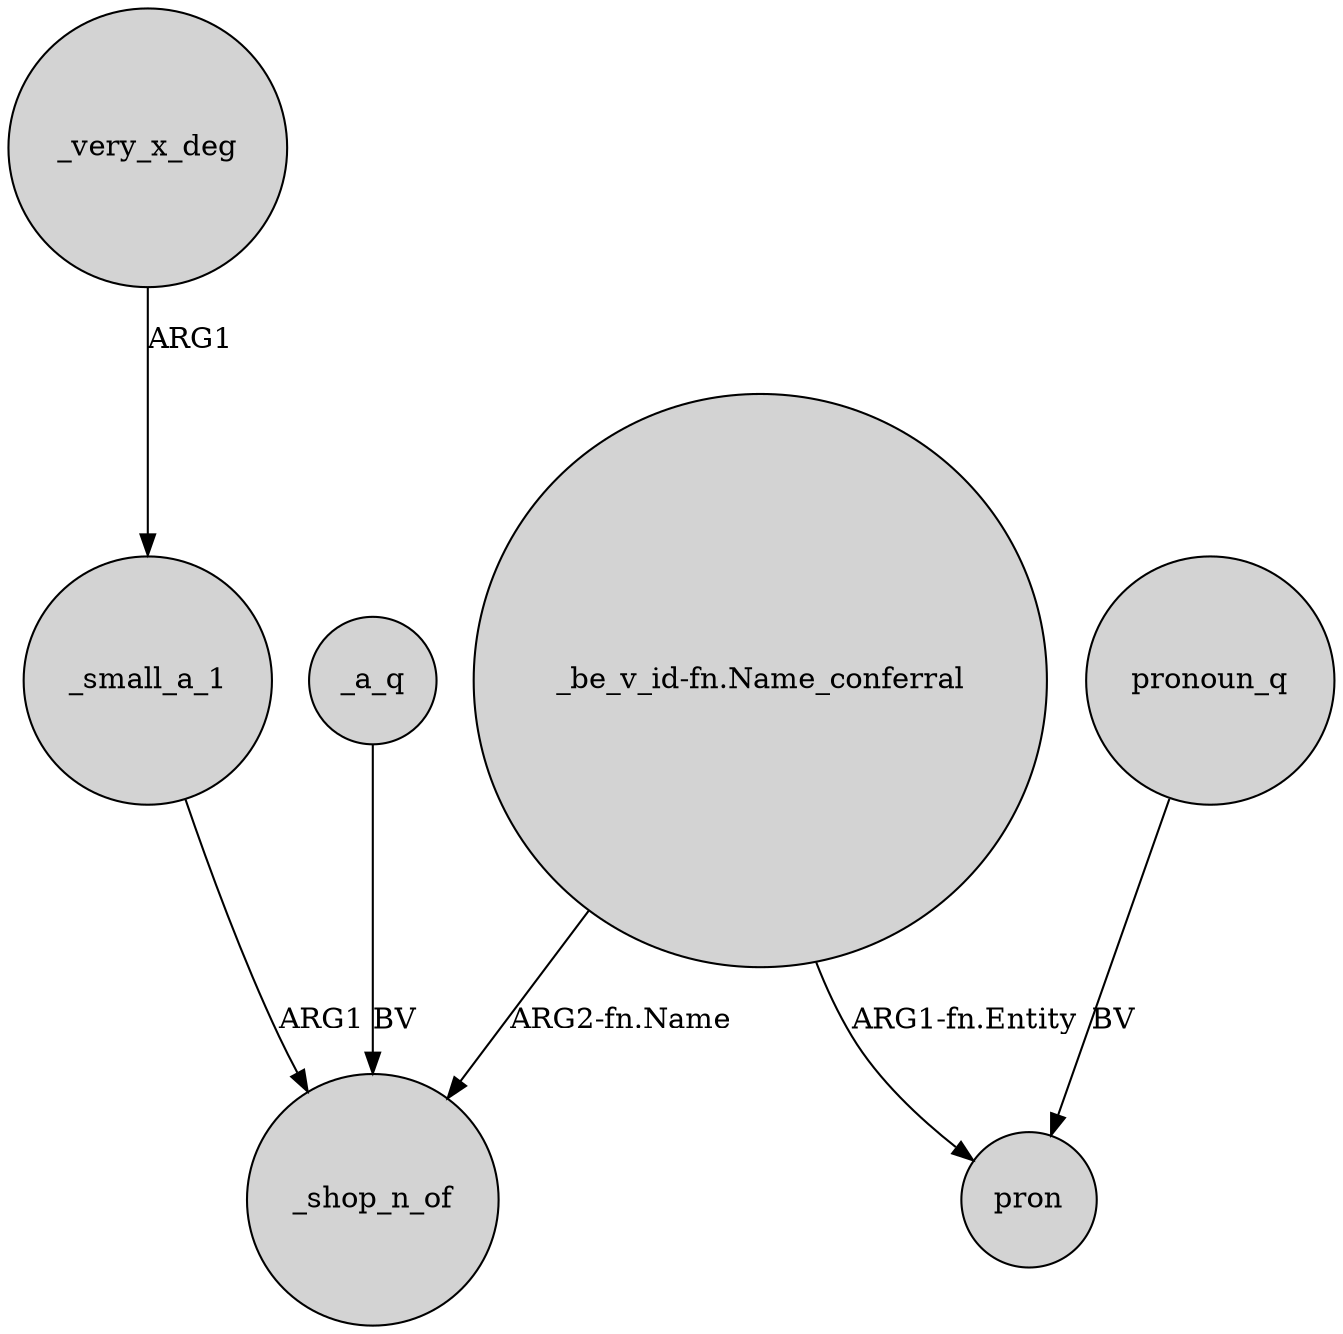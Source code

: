 digraph {
	node [shape=circle style=filled]
	"_be_v_id-fn.Name_conferral" -> _shop_n_of [label="ARG2-fn.Name"]
	_small_a_1 -> _shop_n_of [label=ARG1]
	pronoun_q -> pron [label=BV]
	_a_q -> _shop_n_of [label=BV]
	_very_x_deg -> _small_a_1 [label=ARG1]
	"_be_v_id-fn.Name_conferral" -> pron [label="ARG1-fn.Entity"]
}
